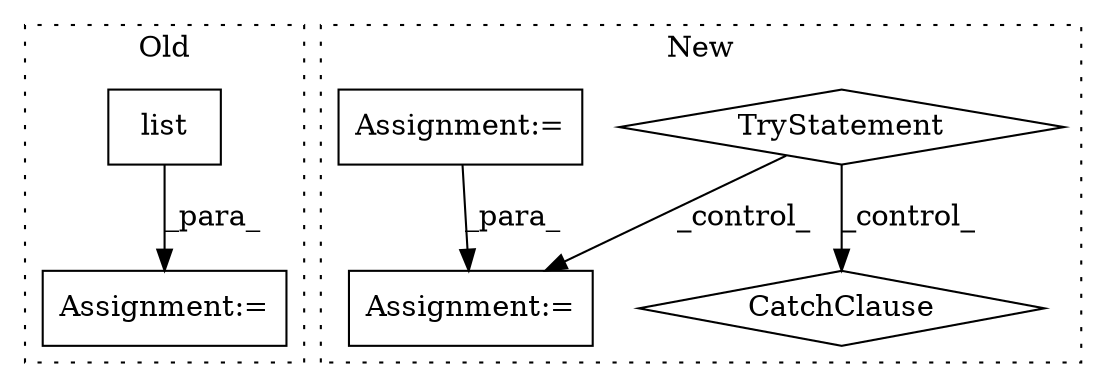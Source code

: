 digraph G {
subgraph cluster0 {
1 [label="list" a="32" s="39438,39454" l="5,1" shape="box"];
4 [label="Assignment:=" a="7" s="39437" l="1" shape="box"];
label = "Old";
style="dotted";
}
subgraph cluster1 {
2 [label="TryStatement" a="54" s="39818" l="4" shape="diamond"];
3 [label="CatchClause" a="12" s="39919,39956" l="11,2" shape="diamond"];
5 [label="Assignment:=" a="7" s="39877" l="1" shape="box"];
6 [label="Assignment:=" a="7" s="39538" l="269" shape="box"];
label = "New";
style="dotted";
}
1 -> 4 [label="_para_"];
2 -> 5 [label="_control_"];
2 -> 3 [label="_control_"];
6 -> 5 [label="_para_"];
}